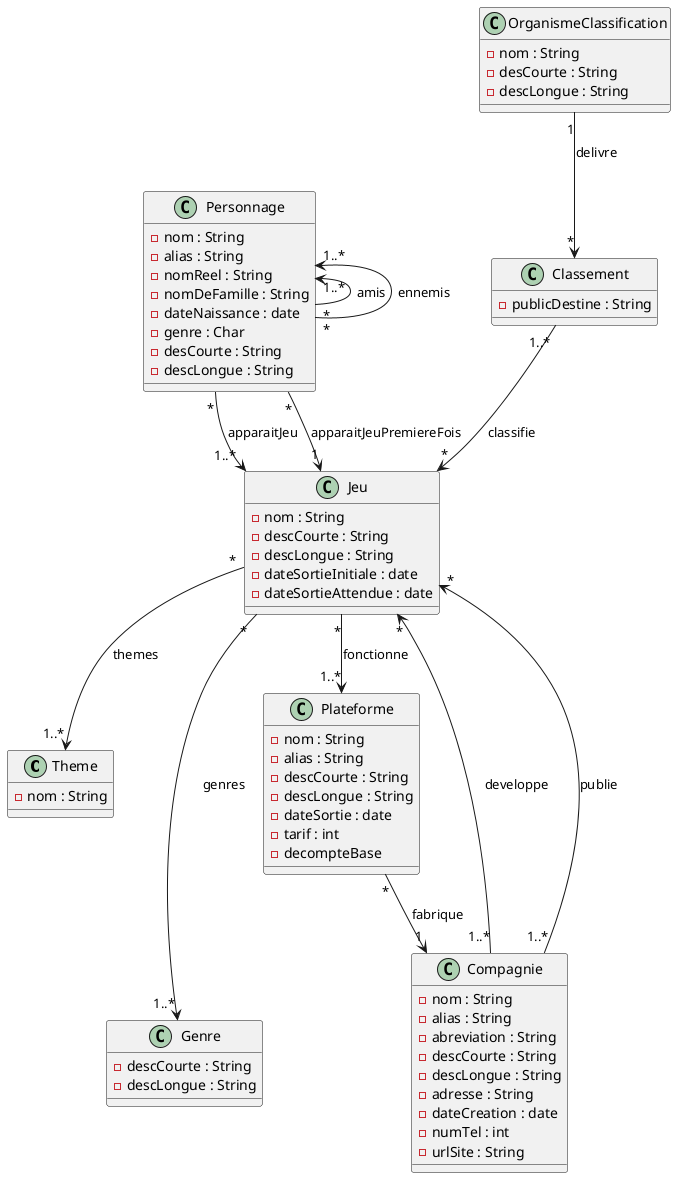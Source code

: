 @startuml "Modèle UML"

class Theme {
    - nom : String
}

class Genre {
    - descCourte : String
    - descLongue : String
}

class Jeu {
    - nom : String
    - descCourte : String
    - descLongue : String
    - dateSortieInitiale : date
    - dateSortieAttendue : date
}

class Plateforme {
    - nom : String
    - alias : String
    - descCourte : String
    - descLongue : String
    - dateSortie : date
    - tarif : int
    - decompteBase
}

class Compagnie {
    - nom : String
    - alias : String
    - abreviation : String
    - descCourte : String
    - descLongue : String
    - adresse : String
    - dateCreation : date
    - numTel : int
    - urlSite : String
}

class Classement {
    - publicDestine : String
}

class OrganismeClassification {
    - nom : String
    - desCourte : String
    - descLongue : String 
}

class Personnage {
    - nom : String
    - alias : String 
    - nomReel : String
    - nomDeFamille : String
    - dateNaissance : date
    - genre : Char
    - desCourte : String
    - descLongue : String
}

Compagnie "1..*" --> "*" Jeu : "developpe"

Compagnie "1..*" --> "*" Jeu : "publie"

Jeu "*" --> "1..*" Theme : "themes"

Jeu "*" ---> "1..*" Genre : "genres"

Jeu "*" --> "1..*" Plateforme : "fonctionne"

OrganismeClassification "1" --> "*" Classement : "delivre"

Classement "1..*" --> "*" Jeu : "classifie"

Personnage "*" --> "1..*" Jeu : "apparaitJeu"

Personnage "*" --> "1" Jeu : "apparaitJeuPremiereFois"

Personnage "*" -left-> "1..*" Personnage : "amis"

Personnage "*" -up-> "1..*" Personnage : "ennemis"

Plateforme "*" --> "1" Compagnie : "fabrique"

@enduml